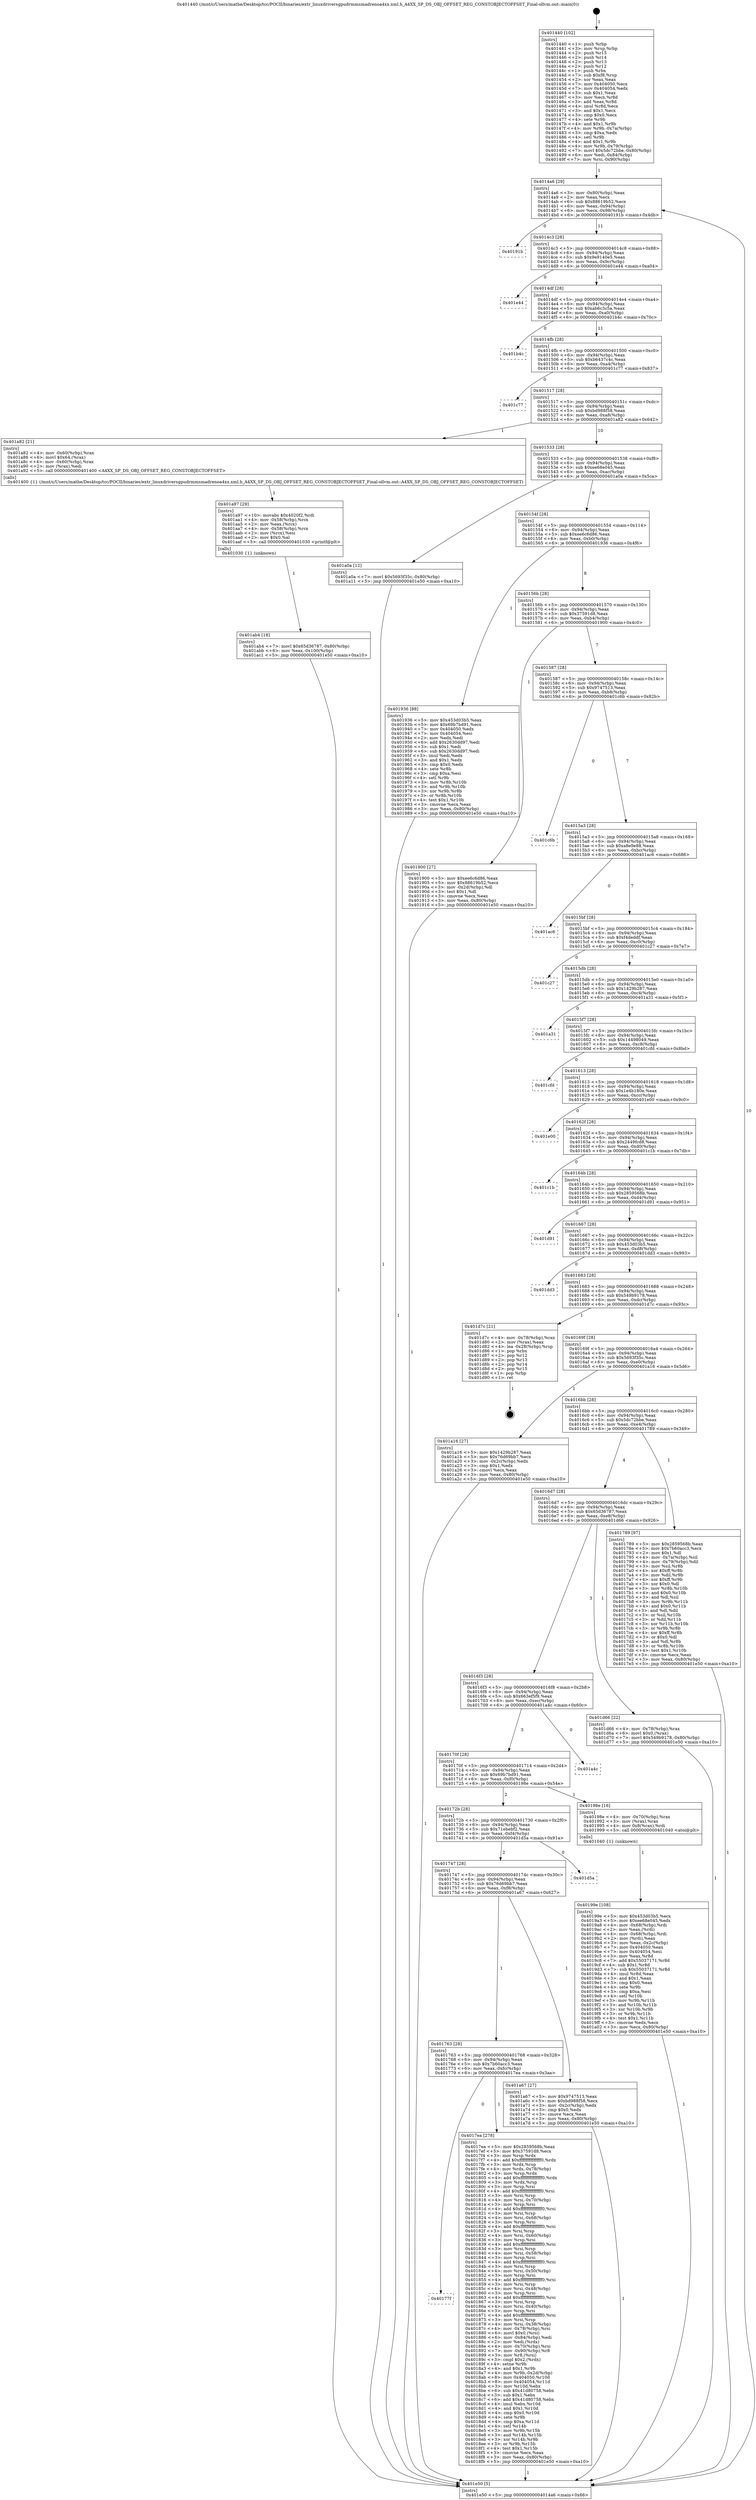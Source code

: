 digraph "0x401440" {
  label = "0x401440 (/mnt/c/Users/mathe/Desktop/tcc/POCII/binaries/extr_linuxdriversgpudrmmsmadrenoa4xx.xml.h_A4XX_SP_DS_OBJ_OFFSET_REG_CONSTOBJECTOFFSET_Final-ollvm.out::main(0))"
  labelloc = "t"
  node[shape=record]

  Entry [label="",width=0.3,height=0.3,shape=circle,fillcolor=black,style=filled]
  "0x4014a6" [label="{
     0x4014a6 [29]\l
     | [instrs]\l
     &nbsp;&nbsp;0x4014a6 \<+3\>: mov -0x80(%rbp),%eax\l
     &nbsp;&nbsp;0x4014a9 \<+2\>: mov %eax,%ecx\l
     &nbsp;&nbsp;0x4014ab \<+6\>: sub $0x88619b52,%ecx\l
     &nbsp;&nbsp;0x4014b1 \<+6\>: mov %eax,-0x94(%rbp)\l
     &nbsp;&nbsp;0x4014b7 \<+6\>: mov %ecx,-0x98(%rbp)\l
     &nbsp;&nbsp;0x4014bd \<+6\>: je 000000000040191b \<main+0x4db\>\l
  }"]
  "0x40191b" [label="{
     0x40191b\l
  }", style=dashed]
  "0x4014c3" [label="{
     0x4014c3 [28]\l
     | [instrs]\l
     &nbsp;&nbsp;0x4014c3 \<+5\>: jmp 00000000004014c8 \<main+0x88\>\l
     &nbsp;&nbsp;0x4014c8 \<+6\>: mov -0x94(%rbp),%eax\l
     &nbsp;&nbsp;0x4014ce \<+5\>: sub $0x9e9140e5,%eax\l
     &nbsp;&nbsp;0x4014d3 \<+6\>: mov %eax,-0x9c(%rbp)\l
     &nbsp;&nbsp;0x4014d9 \<+6\>: je 0000000000401e44 \<main+0xa04\>\l
  }"]
  Exit [label="",width=0.3,height=0.3,shape=circle,fillcolor=black,style=filled,peripheries=2]
  "0x401e44" [label="{
     0x401e44\l
  }", style=dashed]
  "0x4014df" [label="{
     0x4014df [28]\l
     | [instrs]\l
     &nbsp;&nbsp;0x4014df \<+5\>: jmp 00000000004014e4 \<main+0xa4\>\l
     &nbsp;&nbsp;0x4014e4 \<+6\>: mov -0x94(%rbp),%eax\l
     &nbsp;&nbsp;0x4014ea \<+5\>: sub $0xab6c3c5a,%eax\l
     &nbsp;&nbsp;0x4014ef \<+6\>: mov %eax,-0xa0(%rbp)\l
     &nbsp;&nbsp;0x4014f5 \<+6\>: je 0000000000401b4c \<main+0x70c\>\l
  }"]
  "0x401ab4" [label="{
     0x401ab4 [18]\l
     | [instrs]\l
     &nbsp;&nbsp;0x401ab4 \<+7\>: movl $0x65d36787,-0x80(%rbp)\l
     &nbsp;&nbsp;0x401abb \<+6\>: mov %eax,-0x100(%rbp)\l
     &nbsp;&nbsp;0x401ac1 \<+5\>: jmp 0000000000401e50 \<main+0xa10\>\l
  }"]
  "0x401b4c" [label="{
     0x401b4c\l
  }", style=dashed]
  "0x4014fb" [label="{
     0x4014fb [28]\l
     | [instrs]\l
     &nbsp;&nbsp;0x4014fb \<+5\>: jmp 0000000000401500 \<main+0xc0\>\l
     &nbsp;&nbsp;0x401500 \<+6\>: mov -0x94(%rbp),%eax\l
     &nbsp;&nbsp;0x401506 \<+5\>: sub $0xb6437c4c,%eax\l
     &nbsp;&nbsp;0x40150b \<+6\>: mov %eax,-0xa4(%rbp)\l
     &nbsp;&nbsp;0x401511 \<+6\>: je 0000000000401c77 \<main+0x837\>\l
  }"]
  "0x401a97" [label="{
     0x401a97 [29]\l
     | [instrs]\l
     &nbsp;&nbsp;0x401a97 \<+10\>: movabs $0x4020f2,%rdi\l
     &nbsp;&nbsp;0x401aa1 \<+4\>: mov -0x58(%rbp),%rcx\l
     &nbsp;&nbsp;0x401aa5 \<+2\>: mov %eax,(%rcx)\l
     &nbsp;&nbsp;0x401aa7 \<+4\>: mov -0x58(%rbp),%rcx\l
     &nbsp;&nbsp;0x401aab \<+2\>: mov (%rcx),%esi\l
     &nbsp;&nbsp;0x401aad \<+2\>: mov $0x0,%al\l
     &nbsp;&nbsp;0x401aaf \<+5\>: call 0000000000401030 \<printf@plt\>\l
     | [calls]\l
     &nbsp;&nbsp;0x401030 \{1\} (unknown)\l
  }"]
  "0x401c77" [label="{
     0x401c77\l
  }", style=dashed]
  "0x401517" [label="{
     0x401517 [28]\l
     | [instrs]\l
     &nbsp;&nbsp;0x401517 \<+5\>: jmp 000000000040151c \<main+0xdc\>\l
     &nbsp;&nbsp;0x40151c \<+6\>: mov -0x94(%rbp),%eax\l
     &nbsp;&nbsp;0x401522 \<+5\>: sub $0xbd988f58,%eax\l
     &nbsp;&nbsp;0x401527 \<+6\>: mov %eax,-0xa8(%rbp)\l
     &nbsp;&nbsp;0x40152d \<+6\>: je 0000000000401a82 \<main+0x642\>\l
  }"]
  "0x40199e" [label="{
     0x40199e [108]\l
     | [instrs]\l
     &nbsp;&nbsp;0x40199e \<+5\>: mov $0x453d03b5,%ecx\l
     &nbsp;&nbsp;0x4019a3 \<+5\>: mov $0xee68e045,%edx\l
     &nbsp;&nbsp;0x4019a8 \<+4\>: mov -0x68(%rbp),%rdi\l
     &nbsp;&nbsp;0x4019ac \<+2\>: mov %eax,(%rdi)\l
     &nbsp;&nbsp;0x4019ae \<+4\>: mov -0x68(%rbp),%rdi\l
     &nbsp;&nbsp;0x4019b2 \<+2\>: mov (%rdi),%eax\l
     &nbsp;&nbsp;0x4019b4 \<+3\>: mov %eax,-0x2c(%rbp)\l
     &nbsp;&nbsp;0x4019b7 \<+7\>: mov 0x404050,%eax\l
     &nbsp;&nbsp;0x4019be \<+7\>: mov 0x404054,%esi\l
     &nbsp;&nbsp;0x4019c5 \<+3\>: mov %eax,%r8d\l
     &nbsp;&nbsp;0x4019c8 \<+7\>: add $0x55037171,%r8d\l
     &nbsp;&nbsp;0x4019cf \<+4\>: sub $0x1,%r8d\l
     &nbsp;&nbsp;0x4019d3 \<+7\>: sub $0x55037171,%r8d\l
     &nbsp;&nbsp;0x4019da \<+4\>: imul %r8d,%eax\l
     &nbsp;&nbsp;0x4019de \<+3\>: and $0x1,%eax\l
     &nbsp;&nbsp;0x4019e1 \<+3\>: cmp $0x0,%eax\l
     &nbsp;&nbsp;0x4019e4 \<+4\>: sete %r9b\l
     &nbsp;&nbsp;0x4019e8 \<+3\>: cmp $0xa,%esi\l
     &nbsp;&nbsp;0x4019eb \<+4\>: setl %r10b\l
     &nbsp;&nbsp;0x4019ef \<+3\>: mov %r9b,%r11b\l
     &nbsp;&nbsp;0x4019f2 \<+3\>: and %r10b,%r11b\l
     &nbsp;&nbsp;0x4019f5 \<+3\>: xor %r10b,%r9b\l
     &nbsp;&nbsp;0x4019f8 \<+3\>: or %r9b,%r11b\l
     &nbsp;&nbsp;0x4019fb \<+4\>: test $0x1,%r11b\l
     &nbsp;&nbsp;0x4019ff \<+3\>: cmovne %edx,%ecx\l
     &nbsp;&nbsp;0x401a02 \<+3\>: mov %ecx,-0x80(%rbp)\l
     &nbsp;&nbsp;0x401a05 \<+5\>: jmp 0000000000401e50 \<main+0xa10\>\l
  }"]
  "0x401a82" [label="{
     0x401a82 [21]\l
     | [instrs]\l
     &nbsp;&nbsp;0x401a82 \<+4\>: mov -0x60(%rbp),%rax\l
     &nbsp;&nbsp;0x401a86 \<+6\>: movl $0x64,(%rax)\l
     &nbsp;&nbsp;0x401a8c \<+4\>: mov -0x60(%rbp),%rax\l
     &nbsp;&nbsp;0x401a90 \<+2\>: mov (%rax),%edi\l
     &nbsp;&nbsp;0x401a92 \<+5\>: call 0000000000401400 \<A4XX_SP_DS_OBJ_OFFSET_REG_CONSTOBJECTOFFSET\>\l
     | [calls]\l
     &nbsp;&nbsp;0x401400 \{1\} (/mnt/c/Users/mathe/Desktop/tcc/POCII/binaries/extr_linuxdriversgpudrmmsmadrenoa4xx.xml.h_A4XX_SP_DS_OBJ_OFFSET_REG_CONSTOBJECTOFFSET_Final-ollvm.out::A4XX_SP_DS_OBJ_OFFSET_REG_CONSTOBJECTOFFSET)\l
  }"]
  "0x401533" [label="{
     0x401533 [28]\l
     | [instrs]\l
     &nbsp;&nbsp;0x401533 \<+5\>: jmp 0000000000401538 \<main+0xf8\>\l
     &nbsp;&nbsp;0x401538 \<+6\>: mov -0x94(%rbp),%eax\l
     &nbsp;&nbsp;0x40153e \<+5\>: sub $0xee68e045,%eax\l
     &nbsp;&nbsp;0x401543 \<+6\>: mov %eax,-0xac(%rbp)\l
     &nbsp;&nbsp;0x401549 \<+6\>: je 0000000000401a0a \<main+0x5ca\>\l
  }"]
  "0x40177f" [label="{
     0x40177f\l
  }", style=dashed]
  "0x401a0a" [label="{
     0x401a0a [12]\l
     | [instrs]\l
     &nbsp;&nbsp;0x401a0a \<+7\>: movl $0x5693f35c,-0x80(%rbp)\l
     &nbsp;&nbsp;0x401a11 \<+5\>: jmp 0000000000401e50 \<main+0xa10\>\l
  }"]
  "0x40154f" [label="{
     0x40154f [28]\l
     | [instrs]\l
     &nbsp;&nbsp;0x40154f \<+5\>: jmp 0000000000401554 \<main+0x114\>\l
     &nbsp;&nbsp;0x401554 \<+6\>: mov -0x94(%rbp),%eax\l
     &nbsp;&nbsp;0x40155a \<+5\>: sub $0xee6c6d86,%eax\l
     &nbsp;&nbsp;0x40155f \<+6\>: mov %eax,-0xb0(%rbp)\l
     &nbsp;&nbsp;0x401565 \<+6\>: je 0000000000401936 \<main+0x4f6\>\l
  }"]
  "0x4017ea" [label="{
     0x4017ea [278]\l
     | [instrs]\l
     &nbsp;&nbsp;0x4017ea \<+5\>: mov $0x2859568b,%eax\l
     &nbsp;&nbsp;0x4017ef \<+5\>: mov $0x37591d8,%ecx\l
     &nbsp;&nbsp;0x4017f4 \<+3\>: mov %rsp,%rdx\l
     &nbsp;&nbsp;0x4017f7 \<+4\>: add $0xfffffffffffffff0,%rdx\l
     &nbsp;&nbsp;0x4017fb \<+3\>: mov %rdx,%rsp\l
     &nbsp;&nbsp;0x4017fe \<+4\>: mov %rdx,-0x78(%rbp)\l
     &nbsp;&nbsp;0x401802 \<+3\>: mov %rsp,%rdx\l
     &nbsp;&nbsp;0x401805 \<+4\>: add $0xfffffffffffffff0,%rdx\l
     &nbsp;&nbsp;0x401809 \<+3\>: mov %rdx,%rsp\l
     &nbsp;&nbsp;0x40180c \<+3\>: mov %rsp,%rsi\l
     &nbsp;&nbsp;0x40180f \<+4\>: add $0xfffffffffffffff0,%rsi\l
     &nbsp;&nbsp;0x401813 \<+3\>: mov %rsi,%rsp\l
     &nbsp;&nbsp;0x401816 \<+4\>: mov %rsi,-0x70(%rbp)\l
     &nbsp;&nbsp;0x40181a \<+3\>: mov %rsp,%rsi\l
     &nbsp;&nbsp;0x40181d \<+4\>: add $0xfffffffffffffff0,%rsi\l
     &nbsp;&nbsp;0x401821 \<+3\>: mov %rsi,%rsp\l
     &nbsp;&nbsp;0x401824 \<+4\>: mov %rsi,-0x68(%rbp)\l
     &nbsp;&nbsp;0x401828 \<+3\>: mov %rsp,%rsi\l
     &nbsp;&nbsp;0x40182b \<+4\>: add $0xfffffffffffffff0,%rsi\l
     &nbsp;&nbsp;0x40182f \<+3\>: mov %rsi,%rsp\l
     &nbsp;&nbsp;0x401832 \<+4\>: mov %rsi,-0x60(%rbp)\l
     &nbsp;&nbsp;0x401836 \<+3\>: mov %rsp,%rsi\l
     &nbsp;&nbsp;0x401839 \<+4\>: add $0xfffffffffffffff0,%rsi\l
     &nbsp;&nbsp;0x40183d \<+3\>: mov %rsi,%rsp\l
     &nbsp;&nbsp;0x401840 \<+4\>: mov %rsi,-0x58(%rbp)\l
     &nbsp;&nbsp;0x401844 \<+3\>: mov %rsp,%rsi\l
     &nbsp;&nbsp;0x401847 \<+4\>: add $0xfffffffffffffff0,%rsi\l
     &nbsp;&nbsp;0x40184b \<+3\>: mov %rsi,%rsp\l
     &nbsp;&nbsp;0x40184e \<+4\>: mov %rsi,-0x50(%rbp)\l
     &nbsp;&nbsp;0x401852 \<+3\>: mov %rsp,%rsi\l
     &nbsp;&nbsp;0x401855 \<+4\>: add $0xfffffffffffffff0,%rsi\l
     &nbsp;&nbsp;0x401859 \<+3\>: mov %rsi,%rsp\l
     &nbsp;&nbsp;0x40185c \<+4\>: mov %rsi,-0x48(%rbp)\l
     &nbsp;&nbsp;0x401860 \<+3\>: mov %rsp,%rsi\l
     &nbsp;&nbsp;0x401863 \<+4\>: add $0xfffffffffffffff0,%rsi\l
     &nbsp;&nbsp;0x401867 \<+3\>: mov %rsi,%rsp\l
     &nbsp;&nbsp;0x40186a \<+4\>: mov %rsi,-0x40(%rbp)\l
     &nbsp;&nbsp;0x40186e \<+3\>: mov %rsp,%rsi\l
     &nbsp;&nbsp;0x401871 \<+4\>: add $0xfffffffffffffff0,%rsi\l
     &nbsp;&nbsp;0x401875 \<+3\>: mov %rsi,%rsp\l
     &nbsp;&nbsp;0x401878 \<+4\>: mov %rsi,-0x38(%rbp)\l
     &nbsp;&nbsp;0x40187c \<+4\>: mov -0x78(%rbp),%rsi\l
     &nbsp;&nbsp;0x401880 \<+6\>: movl $0x0,(%rsi)\l
     &nbsp;&nbsp;0x401886 \<+6\>: mov -0x84(%rbp),%edi\l
     &nbsp;&nbsp;0x40188c \<+2\>: mov %edi,(%rdx)\l
     &nbsp;&nbsp;0x40188e \<+4\>: mov -0x70(%rbp),%rsi\l
     &nbsp;&nbsp;0x401892 \<+7\>: mov -0x90(%rbp),%r8\l
     &nbsp;&nbsp;0x401899 \<+3\>: mov %r8,(%rsi)\l
     &nbsp;&nbsp;0x40189c \<+3\>: cmpl $0x2,(%rdx)\l
     &nbsp;&nbsp;0x40189f \<+4\>: setne %r9b\l
     &nbsp;&nbsp;0x4018a3 \<+4\>: and $0x1,%r9b\l
     &nbsp;&nbsp;0x4018a7 \<+4\>: mov %r9b,-0x2d(%rbp)\l
     &nbsp;&nbsp;0x4018ab \<+8\>: mov 0x404050,%r10d\l
     &nbsp;&nbsp;0x4018b3 \<+8\>: mov 0x404054,%r11d\l
     &nbsp;&nbsp;0x4018bb \<+3\>: mov %r10d,%ebx\l
     &nbsp;&nbsp;0x4018be \<+6\>: sub $0x41d80758,%ebx\l
     &nbsp;&nbsp;0x4018c4 \<+3\>: sub $0x1,%ebx\l
     &nbsp;&nbsp;0x4018c7 \<+6\>: add $0x41d80758,%ebx\l
     &nbsp;&nbsp;0x4018cd \<+4\>: imul %ebx,%r10d\l
     &nbsp;&nbsp;0x4018d1 \<+4\>: and $0x1,%r10d\l
     &nbsp;&nbsp;0x4018d5 \<+4\>: cmp $0x0,%r10d\l
     &nbsp;&nbsp;0x4018d9 \<+4\>: sete %r9b\l
     &nbsp;&nbsp;0x4018dd \<+4\>: cmp $0xa,%r11d\l
     &nbsp;&nbsp;0x4018e1 \<+4\>: setl %r14b\l
     &nbsp;&nbsp;0x4018e5 \<+3\>: mov %r9b,%r15b\l
     &nbsp;&nbsp;0x4018e8 \<+3\>: and %r14b,%r15b\l
     &nbsp;&nbsp;0x4018eb \<+3\>: xor %r14b,%r9b\l
     &nbsp;&nbsp;0x4018ee \<+3\>: or %r9b,%r15b\l
     &nbsp;&nbsp;0x4018f1 \<+4\>: test $0x1,%r15b\l
     &nbsp;&nbsp;0x4018f5 \<+3\>: cmovne %ecx,%eax\l
     &nbsp;&nbsp;0x4018f8 \<+3\>: mov %eax,-0x80(%rbp)\l
     &nbsp;&nbsp;0x4018fb \<+5\>: jmp 0000000000401e50 \<main+0xa10\>\l
  }"]
  "0x401936" [label="{
     0x401936 [88]\l
     | [instrs]\l
     &nbsp;&nbsp;0x401936 \<+5\>: mov $0x453d03b5,%eax\l
     &nbsp;&nbsp;0x40193b \<+5\>: mov $0x69b7bd91,%ecx\l
     &nbsp;&nbsp;0x401940 \<+7\>: mov 0x404050,%edx\l
     &nbsp;&nbsp;0x401947 \<+7\>: mov 0x404054,%esi\l
     &nbsp;&nbsp;0x40194e \<+2\>: mov %edx,%edi\l
     &nbsp;&nbsp;0x401950 \<+6\>: add $0x2630dd97,%edi\l
     &nbsp;&nbsp;0x401956 \<+3\>: sub $0x1,%edi\l
     &nbsp;&nbsp;0x401959 \<+6\>: sub $0x2630dd97,%edi\l
     &nbsp;&nbsp;0x40195f \<+3\>: imul %edi,%edx\l
     &nbsp;&nbsp;0x401962 \<+3\>: and $0x1,%edx\l
     &nbsp;&nbsp;0x401965 \<+3\>: cmp $0x0,%edx\l
     &nbsp;&nbsp;0x401968 \<+4\>: sete %r8b\l
     &nbsp;&nbsp;0x40196c \<+3\>: cmp $0xa,%esi\l
     &nbsp;&nbsp;0x40196f \<+4\>: setl %r9b\l
     &nbsp;&nbsp;0x401973 \<+3\>: mov %r8b,%r10b\l
     &nbsp;&nbsp;0x401976 \<+3\>: and %r9b,%r10b\l
     &nbsp;&nbsp;0x401979 \<+3\>: xor %r9b,%r8b\l
     &nbsp;&nbsp;0x40197c \<+3\>: or %r8b,%r10b\l
     &nbsp;&nbsp;0x40197f \<+4\>: test $0x1,%r10b\l
     &nbsp;&nbsp;0x401983 \<+3\>: cmovne %ecx,%eax\l
     &nbsp;&nbsp;0x401986 \<+3\>: mov %eax,-0x80(%rbp)\l
     &nbsp;&nbsp;0x401989 \<+5\>: jmp 0000000000401e50 \<main+0xa10\>\l
  }"]
  "0x40156b" [label="{
     0x40156b [28]\l
     | [instrs]\l
     &nbsp;&nbsp;0x40156b \<+5\>: jmp 0000000000401570 \<main+0x130\>\l
     &nbsp;&nbsp;0x401570 \<+6\>: mov -0x94(%rbp),%eax\l
     &nbsp;&nbsp;0x401576 \<+5\>: sub $0x37591d8,%eax\l
     &nbsp;&nbsp;0x40157b \<+6\>: mov %eax,-0xb4(%rbp)\l
     &nbsp;&nbsp;0x401581 \<+6\>: je 0000000000401900 \<main+0x4c0\>\l
  }"]
  "0x401763" [label="{
     0x401763 [28]\l
     | [instrs]\l
     &nbsp;&nbsp;0x401763 \<+5\>: jmp 0000000000401768 \<main+0x328\>\l
     &nbsp;&nbsp;0x401768 \<+6\>: mov -0x94(%rbp),%eax\l
     &nbsp;&nbsp;0x40176e \<+5\>: sub $0x7b60acc3,%eax\l
     &nbsp;&nbsp;0x401773 \<+6\>: mov %eax,-0xfc(%rbp)\l
     &nbsp;&nbsp;0x401779 \<+6\>: je 00000000004017ea \<main+0x3aa\>\l
  }"]
  "0x401900" [label="{
     0x401900 [27]\l
     | [instrs]\l
     &nbsp;&nbsp;0x401900 \<+5\>: mov $0xee6c6d86,%eax\l
     &nbsp;&nbsp;0x401905 \<+5\>: mov $0x88619b52,%ecx\l
     &nbsp;&nbsp;0x40190a \<+3\>: mov -0x2d(%rbp),%dl\l
     &nbsp;&nbsp;0x40190d \<+3\>: test $0x1,%dl\l
     &nbsp;&nbsp;0x401910 \<+3\>: cmovne %ecx,%eax\l
     &nbsp;&nbsp;0x401913 \<+3\>: mov %eax,-0x80(%rbp)\l
     &nbsp;&nbsp;0x401916 \<+5\>: jmp 0000000000401e50 \<main+0xa10\>\l
  }"]
  "0x401587" [label="{
     0x401587 [28]\l
     | [instrs]\l
     &nbsp;&nbsp;0x401587 \<+5\>: jmp 000000000040158c \<main+0x14c\>\l
     &nbsp;&nbsp;0x40158c \<+6\>: mov -0x94(%rbp),%eax\l
     &nbsp;&nbsp;0x401592 \<+5\>: sub $0x9747513,%eax\l
     &nbsp;&nbsp;0x401597 \<+6\>: mov %eax,-0xb8(%rbp)\l
     &nbsp;&nbsp;0x40159d \<+6\>: je 0000000000401c6b \<main+0x82b\>\l
  }"]
  "0x401a67" [label="{
     0x401a67 [27]\l
     | [instrs]\l
     &nbsp;&nbsp;0x401a67 \<+5\>: mov $0x9747513,%eax\l
     &nbsp;&nbsp;0x401a6c \<+5\>: mov $0xbd988f58,%ecx\l
     &nbsp;&nbsp;0x401a71 \<+3\>: mov -0x2c(%rbp),%edx\l
     &nbsp;&nbsp;0x401a74 \<+3\>: cmp $0x0,%edx\l
     &nbsp;&nbsp;0x401a77 \<+3\>: cmove %ecx,%eax\l
     &nbsp;&nbsp;0x401a7a \<+3\>: mov %eax,-0x80(%rbp)\l
     &nbsp;&nbsp;0x401a7d \<+5\>: jmp 0000000000401e50 \<main+0xa10\>\l
  }"]
  "0x401c6b" [label="{
     0x401c6b\l
  }", style=dashed]
  "0x4015a3" [label="{
     0x4015a3 [28]\l
     | [instrs]\l
     &nbsp;&nbsp;0x4015a3 \<+5\>: jmp 00000000004015a8 \<main+0x168\>\l
     &nbsp;&nbsp;0x4015a8 \<+6\>: mov -0x94(%rbp),%eax\l
     &nbsp;&nbsp;0x4015ae \<+5\>: sub $0xa8e9e88,%eax\l
     &nbsp;&nbsp;0x4015b3 \<+6\>: mov %eax,-0xbc(%rbp)\l
     &nbsp;&nbsp;0x4015b9 \<+6\>: je 0000000000401ac6 \<main+0x686\>\l
  }"]
  "0x401747" [label="{
     0x401747 [28]\l
     | [instrs]\l
     &nbsp;&nbsp;0x401747 \<+5\>: jmp 000000000040174c \<main+0x30c\>\l
     &nbsp;&nbsp;0x40174c \<+6\>: mov -0x94(%rbp),%eax\l
     &nbsp;&nbsp;0x401752 \<+5\>: sub $0x76d69bb7,%eax\l
     &nbsp;&nbsp;0x401757 \<+6\>: mov %eax,-0xf8(%rbp)\l
     &nbsp;&nbsp;0x40175d \<+6\>: je 0000000000401a67 \<main+0x627\>\l
  }"]
  "0x401ac6" [label="{
     0x401ac6\l
  }", style=dashed]
  "0x4015bf" [label="{
     0x4015bf [28]\l
     | [instrs]\l
     &nbsp;&nbsp;0x4015bf \<+5\>: jmp 00000000004015c4 \<main+0x184\>\l
     &nbsp;&nbsp;0x4015c4 \<+6\>: mov -0x94(%rbp),%eax\l
     &nbsp;&nbsp;0x4015ca \<+5\>: sub $0xf4deddf,%eax\l
     &nbsp;&nbsp;0x4015cf \<+6\>: mov %eax,-0xc0(%rbp)\l
     &nbsp;&nbsp;0x4015d5 \<+6\>: je 0000000000401c27 \<main+0x7e7\>\l
  }"]
  "0x401d5a" [label="{
     0x401d5a\l
  }", style=dashed]
  "0x401c27" [label="{
     0x401c27\l
  }", style=dashed]
  "0x4015db" [label="{
     0x4015db [28]\l
     | [instrs]\l
     &nbsp;&nbsp;0x4015db \<+5\>: jmp 00000000004015e0 \<main+0x1a0\>\l
     &nbsp;&nbsp;0x4015e0 \<+6\>: mov -0x94(%rbp),%eax\l
     &nbsp;&nbsp;0x4015e6 \<+5\>: sub $0x1429b287,%eax\l
     &nbsp;&nbsp;0x4015eb \<+6\>: mov %eax,-0xc4(%rbp)\l
     &nbsp;&nbsp;0x4015f1 \<+6\>: je 0000000000401a31 \<main+0x5f1\>\l
  }"]
  "0x40172b" [label="{
     0x40172b [28]\l
     | [instrs]\l
     &nbsp;&nbsp;0x40172b \<+5\>: jmp 0000000000401730 \<main+0x2f0\>\l
     &nbsp;&nbsp;0x401730 \<+6\>: mov -0x94(%rbp),%eax\l
     &nbsp;&nbsp;0x401736 \<+5\>: sub $0x71ebebf2,%eax\l
     &nbsp;&nbsp;0x40173b \<+6\>: mov %eax,-0xf4(%rbp)\l
     &nbsp;&nbsp;0x401741 \<+6\>: je 0000000000401d5a \<main+0x91a\>\l
  }"]
  "0x401a31" [label="{
     0x401a31\l
  }", style=dashed]
  "0x4015f7" [label="{
     0x4015f7 [28]\l
     | [instrs]\l
     &nbsp;&nbsp;0x4015f7 \<+5\>: jmp 00000000004015fc \<main+0x1bc\>\l
     &nbsp;&nbsp;0x4015fc \<+6\>: mov -0x94(%rbp),%eax\l
     &nbsp;&nbsp;0x401602 \<+5\>: sub $0x14498049,%eax\l
     &nbsp;&nbsp;0x401607 \<+6\>: mov %eax,-0xc8(%rbp)\l
     &nbsp;&nbsp;0x40160d \<+6\>: je 0000000000401cfd \<main+0x8bd\>\l
  }"]
  "0x40198e" [label="{
     0x40198e [16]\l
     | [instrs]\l
     &nbsp;&nbsp;0x40198e \<+4\>: mov -0x70(%rbp),%rax\l
     &nbsp;&nbsp;0x401992 \<+3\>: mov (%rax),%rax\l
     &nbsp;&nbsp;0x401995 \<+4\>: mov 0x8(%rax),%rdi\l
     &nbsp;&nbsp;0x401999 \<+5\>: call 0000000000401040 \<atoi@plt\>\l
     | [calls]\l
     &nbsp;&nbsp;0x401040 \{1\} (unknown)\l
  }"]
  "0x401cfd" [label="{
     0x401cfd\l
  }", style=dashed]
  "0x401613" [label="{
     0x401613 [28]\l
     | [instrs]\l
     &nbsp;&nbsp;0x401613 \<+5\>: jmp 0000000000401618 \<main+0x1d8\>\l
     &nbsp;&nbsp;0x401618 \<+6\>: mov -0x94(%rbp),%eax\l
     &nbsp;&nbsp;0x40161e \<+5\>: sub $0x1e4b180e,%eax\l
     &nbsp;&nbsp;0x401623 \<+6\>: mov %eax,-0xcc(%rbp)\l
     &nbsp;&nbsp;0x401629 \<+6\>: je 0000000000401e00 \<main+0x9c0\>\l
  }"]
  "0x40170f" [label="{
     0x40170f [28]\l
     | [instrs]\l
     &nbsp;&nbsp;0x40170f \<+5\>: jmp 0000000000401714 \<main+0x2d4\>\l
     &nbsp;&nbsp;0x401714 \<+6\>: mov -0x94(%rbp),%eax\l
     &nbsp;&nbsp;0x40171a \<+5\>: sub $0x69b7bd91,%eax\l
     &nbsp;&nbsp;0x40171f \<+6\>: mov %eax,-0xf0(%rbp)\l
     &nbsp;&nbsp;0x401725 \<+6\>: je 000000000040198e \<main+0x54e\>\l
  }"]
  "0x401e00" [label="{
     0x401e00\l
  }", style=dashed]
  "0x40162f" [label="{
     0x40162f [28]\l
     | [instrs]\l
     &nbsp;&nbsp;0x40162f \<+5\>: jmp 0000000000401634 \<main+0x1f4\>\l
     &nbsp;&nbsp;0x401634 \<+6\>: mov -0x94(%rbp),%eax\l
     &nbsp;&nbsp;0x40163a \<+5\>: sub $0x2449fcd8,%eax\l
     &nbsp;&nbsp;0x40163f \<+6\>: mov %eax,-0xd0(%rbp)\l
     &nbsp;&nbsp;0x401645 \<+6\>: je 0000000000401c1b \<main+0x7db\>\l
  }"]
  "0x401a4c" [label="{
     0x401a4c\l
  }", style=dashed]
  "0x401c1b" [label="{
     0x401c1b\l
  }", style=dashed]
  "0x40164b" [label="{
     0x40164b [28]\l
     | [instrs]\l
     &nbsp;&nbsp;0x40164b \<+5\>: jmp 0000000000401650 \<main+0x210\>\l
     &nbsp;&nbsp;0x401650 \<+6\>: mov -0x94(%rbp),%eax\l
     &nbsp;&nbsp;0x401656 \<+5\>: sub $0x2859568b,%eax\l
     &nbsp;&nbsp;0x40165b \<+6\>: mov %eax,-0xd4(%rbp)\l
     &nbsp;&nbsp;0x401661 \<+6\>: je 0000000000401d91 \<main+0x951\>\l
  }"]
  "0x4016f3" [label="{
     0x4016f3 [28]\l
     | [instrs]\l
     &nbsp;&nbsp;0x4016f3 \<+5\>: jmp 00000000004016f8 \<main+0x2b8\>\l
     &nbsp;&nbsp;0x4016f8 \<+6\>: mov -0x94(%rbp),%eax\l
     &nbsp;&nbsp;0x4016fe \<+5\>: sub $0x663ef5f9,%eax\l
     &nbsp;&nbsp;0x401703 \<+6\>: mov %eax,-0xec(%rbp)\l
     &nbsp;&nbsp;0x401709 \<+6\>: je 0000000000401a4c \<main+0x60c\>\l
  }"]
  "0x401d91" [label="{
     0x401d91\l
  }", style=dashed]
  "0x401667" [label="{
     0x401667 [28]\l
     | [instrs]\l
     &nbsp;&nbsp;0x401667 \<+5\>: jmp 000000000040166c \<main+0x22c\>\l
     &nbsp;&nbsp;0x40166c \<+6\>: mov -0x94(%rbp),%eax\l
     &nbsp;&nbsp;0x401672 \<+5\>: sub $0x453d03b5,%eax\l
     &nbsp;&nbsp;0x401677 \<+6\>: mov %eax,-0xd8(%rbp)\l
     &nbsp;&nbsp;0x40167d \<+6\>: je 0000000000401dd3 \<main+0x993\>\l
  }"]
  "0x401d66" [label="{
     0x401d66 [22]\l
     | [instrs]\l
     &nbsp;&nbsp;0x401d66 \<+4\>: mov -0x78(%rbp),%rax\l
     &nbsp;&nbsp;0x401d6a \<+6\>: movl $0x0,(%rax)\l
     &nbsp;&nbsp;0x401d70 \<+7\>: movl $0x549b9178,-0x80(%rbp)\l
     &nbsp;&nbsp;0x401d77 \<+5\>: jmp 0000000000401e50 \<main+0xa10\>\l
  }"]
  "0x401dd3" [label="{
     0x401dd3\l
  }", style=dashed]
  "0x401683" [label="{
     0x401683 [28]\l
     | [instrs]\l
     &nbsp;&nbsp;0x401683 \<+5\>: jmp 0000000000401688 \<main+0x248\>\l
     &nbsp;&nbsp;0x401688 \<+6\>: mov -0x94(%rbp),%eax\l
     &nbsp;&nbsp;0x40168e \<+5\>: sub $0x549b9178,%eax\l
     &nbsp;&nbsp;0x401693 \<+6\>: mov %eax,-0xdc(%rbp)\l
     &nbsp;&nbsp;0x401699 \<+6\>: je 0000000000401d7c \<main+0x93c\>\l
  }"]
  "0x401440" [label="{
     0x401440 [102]\l
     | [instrs]\l
     &nbsp;&nbsp;0x401440 \<+1\>: push %rbp\l
     &nbsp;&nbsp;0x401441 \<+3\>: mov %rsp,%rbp\l
     &nbsp;&nbsp;0x401444 \<+2\>: push %r15\l
     &nbsp;&nbsp;0x401446 \<+2\>: push %r14\l
     &nbsp;&nbsp;0x401448 \<+2\>: push %r13\l
     &nbsp;&nbsp;0x40144a \<+2\>: push %r12\l
     &nbsp;&nbsp;0x40144c \<+1\>: push %rbx\l
     &nbsp;&nbsp;0x40144d \<+7\>: sub $0xf8,%rsp\l
     &nbsp;&nbsp;0x401454 \<+2\>: xor %eax,%eax\l
     &nbsp;&nbsp;0x401456 \<+7\>: mov 0x404050,%ecx\l
     &nbsp;&nbsp;0x40145d \<+7\>: mov 0x404054,%edx\l
     &nbsp;&nbsp;0x401464 \<+3\>: sub $0x1,%eax\l
     &nbsp;&nbsp;0x401467 \<+3\>: mov %ecx,%r8d\l
     &nbsp;&nbsp;0x40146a \<+3\>: add %eax,%r8d\l
     &nbsp;&nbsp;0x40146d \<+4\>: imul %r8d,%ecx\l
     &nbsp;&nbsp;0x401471 \<+3\>: and $0x1,%ecx\l
     &nbsp;&nbsp;0x401474 \<+3\>: cmp $0x0,%ecx\l
     &nbsp;&nbsp;0x401477 \<+4\>: sete %r9b\l
     &nbsp;&nbsp;0x40147b \<+4\>: and $0x1,%r9b\l
     &nbsp;&nbsp;0x40147f \<+4\>: mov %r9b,-0x7a(%rbp)\l
     &nbsp;&nbsp;0x401483 \<+3\>: cmp $0xa,%edx\l
     &nbsp;&nbsp;0x401486 \<+4\>: setl %r9b\l
     &nbsp;&nbsp;0x40148a \<+4\>: and $0x1,%r9b\l
     &nbsp;&nbsp;0x40148e \<+4\>: mov %r9b,-0x79(%rbp)\l
     &nbsp;&nbsp;0x401492 \<+7\>: movl $0x5dc72bbe,-0x80(%rbp)\l
     &nbsp;&nbsp;0x401499 \<+6\>: mov %edi,-0x84(%rbp)\l
     &nbsp;&nbsp;0x40149f \<+7\>: mov %rsi,-0x90(%rbp)\l
  }"]
  "0x401d7c" [label="{
     0x401d7c [21]\l
     | [instrs]\l
     &nbsp;&nbsp;0x401d7c \<+4\>: mov -0x78(%rbp),%rax\l
     &nbsp;&nbsp;0x401d80 \<+2\>: mov (%rax),%eax\l
     &nbsp;&nbsp;0x401d82 \<+4\>: lea -0x28(%rbp),%rsp\l
     &nbsp;&nbsp;0x401d86 \<+1\>: pop %rbx\l
     &nbsp;&nbsp;0x401d87 \<+2\>: pop %r12\l
     &nbsp;&nbsp;0x401d89 \<+2\>: pop %r13\l
     &nbsp;&nbsp;0x401d8b \<+2\>: pop %r14\l
     &nbsp;&nbsp;0x401d8d \<+2\>: pop %r15\l
     &nbsp;&nbsp;0x401d8f \<+1\>: pop %rbp\l
     &nbsp;&nbsp;0x401d90 \<+1\>: ret\l
  }"]
  "0x40169f" [label="{
     0x40169f [28]\l
     | [instrs]\l
     &nbsp;&nbsp;0x40169f \<+5\>: jmp 00000000004016a4 \<main+0x264\>\l
     &nbsp;&nbsp;0x4016a4 \<+6\>: mov -0x94(%rbp),%eax\l
     &nbsp;&nbsp;0x4016aa \<+5\>: sub $0x5693f35c,%eax\l
     &nbsp;&nbsp;0x4016af \<+6\>: mov %eax,-0xe0(%rbp)\l
     &nbsp;&nbsp;0x4016b5 \<+6\>: je 0000000000401a16 \<main+0x5d6\>\l
  }"]
  "0x401e50" [label="{
     0x401e50 [5]\l
     | [instrs]\l
     &nbsp;&nbsp;0x401e50 \<+5\>: jmp 00000000004014a6 \<main+0x66\>\l
  }"]
  "0x401a16" [label="{
     0x401a16 [27]\l
     | [instrs]\l
     &nbsp;&nbsp;0x401a16 \<+5\>: mov $0x1429b287,%eax\l
     &nbsp;&nbsp;0x401a1b \<+5\>: mov $0x76d69bb7,%ecx\l
     &nbsp;&nbsp;0x401a20 \<+3\>: mov -0x2c(%rbp),%edx\l
     &nbsp;&nbsp;0x401a23 \<+3\>: cmp $0x1,%edx\l
     &nbsp;&nbsp;0x401a26 \<+3\>: cmovl %ecx,%eax\l
     &nbsp;&nbsp;0x401a29 \<+3\>: mov %eax,-0x80(%rbp)\l
     &nbsp;&nbsp;0x401a2c \<+5\>: jmp 0000000000401e50 \<main+0xa10\>\l
  }"]
  "0x4016bb" [label="{
     0x4016bb [28]\l
     | [instrs]\l
     &nbsp;&nbsp;0x4016bb \<+5\>: jmp 00000000004016c0 \<main+0x280\>\l
     &nbsp;&nbsp;0x4016c0 \<+6\>: mov -0x94(%rbp),%eax\l
     &nbsp;&nbsp;0x4016c6 \<+5\>: sub $0x5dc72bbe,%eax\l
     &nbsp;&nbsp;0x4016cb \<+6\>: mov %eax,-0xe4(%rbp)\l
     &nbsp;&nbsp;0x4016d1 \<+6\>: je 0000000000401789 \<main+0x349\>\l
  }"]
  "0x4016d7" [label="{
     0x4016d7 [28]\l
     | [instrs]\l
     &nbsp;&nbsp;0x4016d7 \<+5\>: jmp 00000000004016dc \<main+0x29c\>\l
     &nbsp;&nbsp;0x4016dc \<+6\>: mov -0x94(%rbp),%eax\l
     &nbsp;&nbsp;0x4016e2 \<+5\>: sub $0x65d36787,%eax\l
     &nbsp;&nbsp;0x4016e7 \<+6\>: mov %eax,-0xe8(%rbp)\l
     &nbsp;&nbsp;0x4016ed \<+6\>: je 0000000000401d66 \<main+0x926\>\l
  }"]
  "0x401789" [label="{
     0x401789 [97]\l
     | [instrs]\l
     &nbsp;&nbsp;0x401789 \<+5\>: mov $0x2859568b,%eax\l
     &nbsp;&nbsp;0x40178e \<+5\>: mov $0x7b60acc3,%ecx\l
     &nbsp;&nbsp;0x401793 \<+2\>: mov $0x1,%dl\l
     &nbsp;&nbsp;0x401795 \<+4\>: mov -0x7a(%rbp),%sil\l
     &nbsp;&nbsp;0x401799 \<+4\>: mov -0x79(%rbp),%dil\l
     &nbsp;&nbsp;0x40179d \<+3\>: mov %sil,%r8b\l
     &nbsp;&nbsp;0x4017a0 \<+4\>: xor $0xff,%r8b\l
     &nbsp;&nbsp;0x4017a4 \<+3\>: mov %dil,%r9b\l
     &nbsp;&nbsp;0x4017a7 \<+4\>: xor $0xff,%r9b\l
     &nbsp;&nbsp;0x4017ab \<+3\>: xor $0x0,%dl\l
     &nbsp;&nbsp;0x4017ae \<+3\>: mov %r8b,%r10b\l
     &nbsp;&nbsp;0x4017b1 \<+4\>: and $0x0,%r10b\l
     &nbsp;&nbsp;0x4017b5 \<+3\>: and %dl,%sil\l
     &nbsp;&nbsp;0x4017b8 \<+3\>: mov %r9b,%r11b\l
     &nbsp;&nbsp;0x4017bb \<+4\>: and $0x0,%r11b\l
     &nbsp;&nbsp;0x4017bf \<+3\>: and %dl,%dil\l
     &nbsp;&nbsp;0x4017c2 \<+3\>: or %sil,%r10b\l
     &nbsp;&nbsp;0x4017c5 \<+3\>: or %dil,%r11b\l
     &nbsp;&nbsp;0x4017c8 \<+3\>: xor %r11b,%r10b\l
     &nbsp;&nbsp;0x4017cb \<+3\>: or %r9b,%r8b\l
     &nbsp;&nbsp;0x4017ce \<+4\>: xor $0xff,%r8b\l
     &nbsp;&nbsp;0x4017d2 \<+3\>: or $0x0,%dl\l
     &nbsp;&nbsp;0x4017d5 \<+3\>: and %dl,%r8b\l
     &nbsp;&nbsp;0x4017d8 \<+3\>: or %r8b,%r10b\l
     &nbsp;&nbsp;0x4017db \<+4\>: test $0x1,%r10b\l
     &nbsp;&nbsp;0x4017df \<+3\>: cmovne %ecx,%eax\l
     &nbsp;&nbsp;0x4017e2 \<+3\>: mov %eax,-0x80(%rbp)\l
     &nbsp;&nbsp;0x4017e5 \<+5\>: jmp 0000000000401e50 \<main+0xa10\>\l
  }"]
  Entry -> "0x401440" [label=" 1"]
  "0x4014a6" -> "0x40191b" [label=" 0"]
  "0x4014a6" -> "0x4014c3" [label=" 11"]
  "0x401d7c" -> Exit [label=" 1"]
  "0x4014c3" -> "0x401e44" [label=" 0"]
  "0x4014c3" -> "0x4014df" [label=" 11"]
  "0x401d66" -> "0x401e50" [label=" 1"]
  "0x4014df" -> "0x401b4c" [label=" 0"]
  "0x4014df" -> "0x4014fb" [label=" 11"]
  "0x401ab4" -> "0x401e50" [label=" 1"]
  "0x4014fb" -> "0x401c77" [label=" 0"]
  "0x4014fb" -> "0x401517" [label=" 11"]
  "0x401a97" -> "0x401ab4" [label=" 1"]
  "0x401517" -> "0x401a82" [label=" 1"]
  "0x401517" -> "0x401533" [label=" 10"]
  "0x401a82" -> "0x401a97" [label=" 1"]
  "0x401533" -> "0x401a0a" [label=" 1"]
  "0x401533" -> "0x40154f" [label=" 9"]
  "0x401a16" -> "0x401e50" [label=" 1"]
  "0x40154f" -> "0x401936" [label=" 1"]
  "0x40154f" -> "0x40156b" [label=" 8"]
  "0x401a0a" -> "0x401e50" [label=" 1"]
  "0x40156b" -> "0x401900" [label=" 1"]
  "0x40156b" -> "0x401587" [label=" 7"]
  "0x40198e" -> "0x40199e" [label=" 1"]
  "0x401587" -> "0x401c6b" [label=" 0"]
  "0x401587" -> "0x4015a3" [label=" 7"]
  "0x401936" -> "0x401e50" [label=" 1"]
  "0x4015a3" -> "0x401ac6" [label=" 0"]
  "0x4015a3" -> "0x4015bf" [label=" 7"]
  "0x4017ea" -> "0x401e50" [label=" 1"]
  "0x4015bf" -> "0x401c27" [label=" 0"]
  "0x4015bf" -> "0x4015db" [label=" 7"]
  "0x401a67" -> "0x401e50" [label=" 1"]
  "0x4015db" -> "0x401a31" [label=" 0"]
  "0x4015db" -> "0x4015f7" [label=" 7"]
  "0x401763" -> "0x4017ea" [label=" 1"]
  "0x4015f7" -> "0x401cfd" [label=" 0"]
  "0x4015f7" -> "0x401613" [label=" 7"]
  "0x40199e" -> "0x401e50" [label=" 1"]
  "0x401613" -> "0x401e00" [label=" 0"]
  "0x401613" -> "0x40162f" [label=" 7"]
  "0x401747" -> "0x401a67" [label=" 1"]
  "0x40162f" -> "0x401c1b" [label=" 0"]
  "0x40162f" -> "0x40164b" [label=" 7"]
  "0x401900" -> "0x401e50" [label=" 1"]
  "0x40164b" -> "0x401d91" [label=" 0"]
  "0x40164b" -> "0x401667" [label=" 7"]
  "0x40172b" -> "0x401d5a" [label=" 0"]
  "0x401667" -> "0x401dd3" [label=" 0"]
  "0x401667" -> "0x401683" [label=" 7"]
  "0x401763" -> "0x40177f" [label=" 0"]
  "0x401683" -> "0x401d7c" [label=" 1"]
  "0x401683" -> "0x40169f" [label=" 6"]
  "0x40170f" -> "0x40198e" [label=" 1"]
  "0x40169f" -> "0x401a16" [label=" 1"]
  "0x40169f" -> "0x4016bb" [label=" 5"]
  "0x401747" -> "0x401763" [label=" 1"]
  "0x4016bb" -> "0x401789" [label=" 1"]
  "0x4016bb" -> "0x4016d7" [label=" 4"]
  "0x401789" -> "0x401e50" [label=" 1"]
  "0x401440" -> "0x4014a6" [label=" 1"]
  "0x401e50" -> "0x4014a6" [label=" 10"]
  "0x40170f" -> "0x40172b" [label=" 2"]
  "0x4016d7" -> "0x401d66" [label=" 1"]
  "0x4016d7" -> "0x4016f3" [label=" 3"]
  "0x40172b" -> "0x401747" [label=" 2"]
  "0x4016f3" -> "0x401a4c" [label=" 0"]
  "0x4016f3" -> "0x40170f" [label=" 3"]
}
